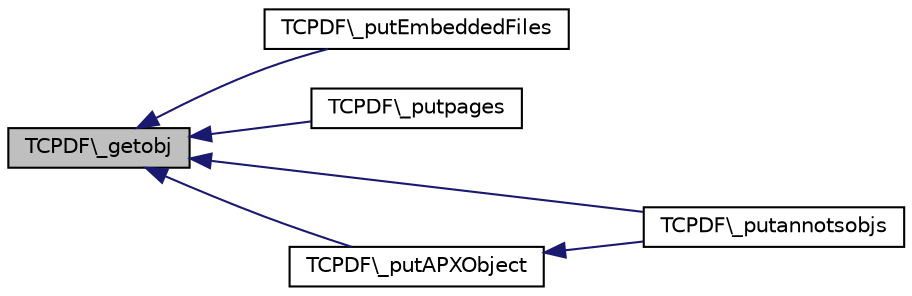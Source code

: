 digraph G
{
  edge [fontname="Helvetica",fontsize="10",labelfontname="Helvetica",labelfontsize="10"];
  node [fontname="Helvetica",fontsize="10",shape=record];
  rankdir="LR";
  Node1 [label="TCPDF\\_getobj",height=0.2,width=0.4,color="black", fillcolor="grey75", style="filled" fontcolor="black"];
  Node1 -> Node2 [dir="back",color="midnightblue",fontsize="10",style="solid",fontname="Helvetica"];
  Node2 [label="TCPDF\\_putEmbeddedFiles",height=0.2,width=0.4,color="black", fillcolor="white", style="filled",URL="$classTCPDF.html#ad3e9b80cfbd309301aa9a10d29282749",tooltip="Embedd the attached files."];
  Node1 -> Node3 [dir="back",color="midnightblue",fontsize="10",style="solid",fontname="Helvetica"];
  Node3 [label="TCPDF\\_putpages",height=0.2,width=0.4,color="black", fillcolor="white", style="filled",URL="$classTCPDF.html#a65bfa0bffc92dd5c359c114b837c81c0",tooltip="Output pages (and replace page number aliases)."];
  Node1 -> Node4 [dir="back",color="midnightblue",fontsize="10",style="solid",fontname="Helvetica"];
  Node4 [label="TCPDF\\_putannotsobjs",height=0.2,width=0.4,color="black", fillcolor="white", style="filled",URL="$classTCPDF.html#a9dabd5e4c0295bd5caef55968375da9e",tooltip="Output annotations objects for all pages."];
  Node1 -> Node5 [dir="back",color="midnightblue",fontsize="10",style="solid",fontname="Helvetica"];
  Node5 [label="TCPDF\\_putAPXObject",height=0.2,width=0.4,color="black", fillcolor="white", style="filled",URL="$classTCPDF.html#a4235ea24726644eb13d82a2ebe8ee882",tooltip="Put appearance streams XObject used to define annotation&#39;s appearance states."];
  Node5 -> Node4 [dir="back",color="midnightblue",fontsize="10",style="solid",fontname="Helvetica"];
}
